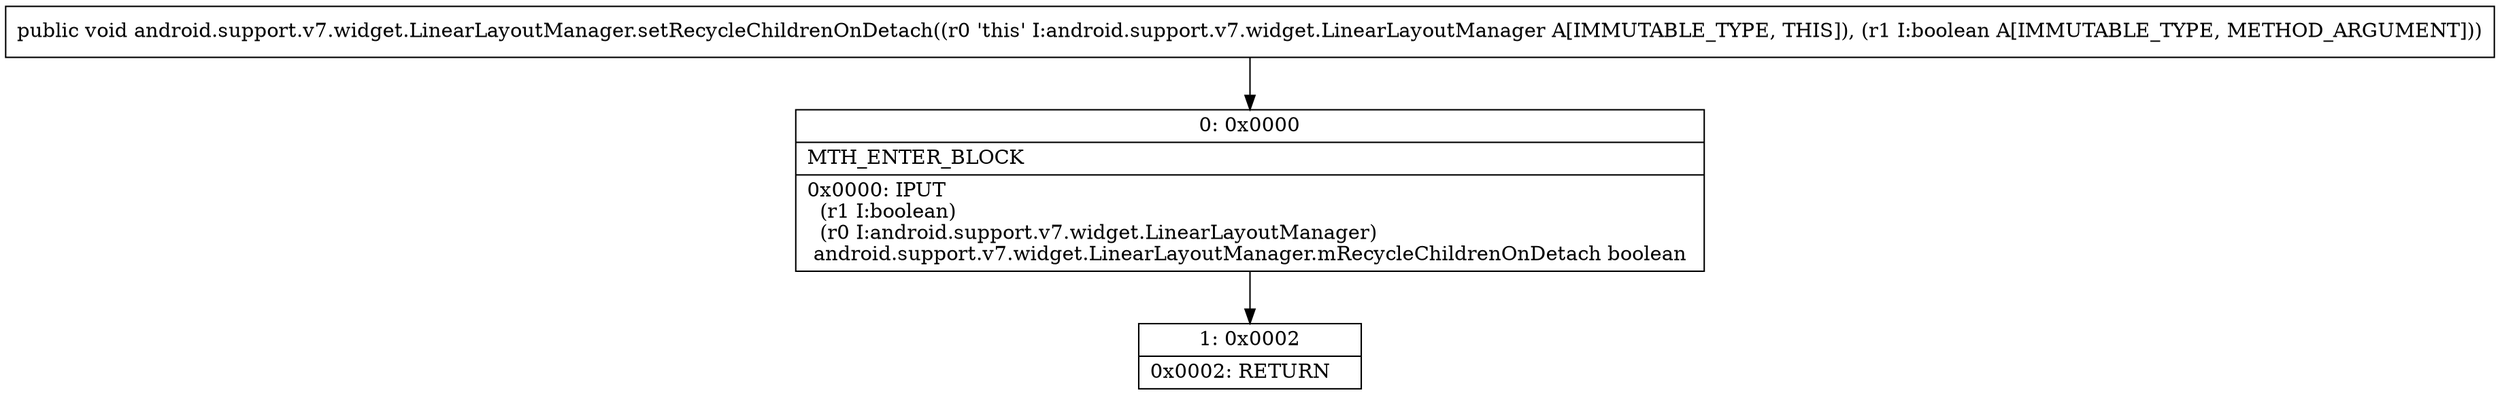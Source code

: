 digraph "CFG forandroid.support.v7.widget.LinearLayoutManager.setRecycleChildrenOnDetach(Z)V" {
Node_0 [shape=record,label="{0\:\ 0x0000|MTH_ENTER_BLOCK\l|0x0000: IPUT  \l  (r1 I:boolean)\l  (r0 I:android.support.v7.widget.LinearLayoutManager)\l android.support.v7.widget.LinearLayoutManager.mRecycleChildrenOnDetach boolean \l}"];
Node_1 [shape=record,label="{1\:\ 0x0002|0x0002: RETURN   \l}"];
MethodNode[shape=record,label="{public void android.support.v7.widget.LinearLayoutManager.setRecycleChildrenOnDetach((r0 'this' I:android.support.v7.widget.LinearLayoutManager A[IMMUTABLE_TYPE, THIS]), (r1 I:boolean A[IMMUTABLE_TYPE, METHOD_ARGUMENT])) }"];
MethodNode -> Node_0;
Node_0 -> Node_1;
}

